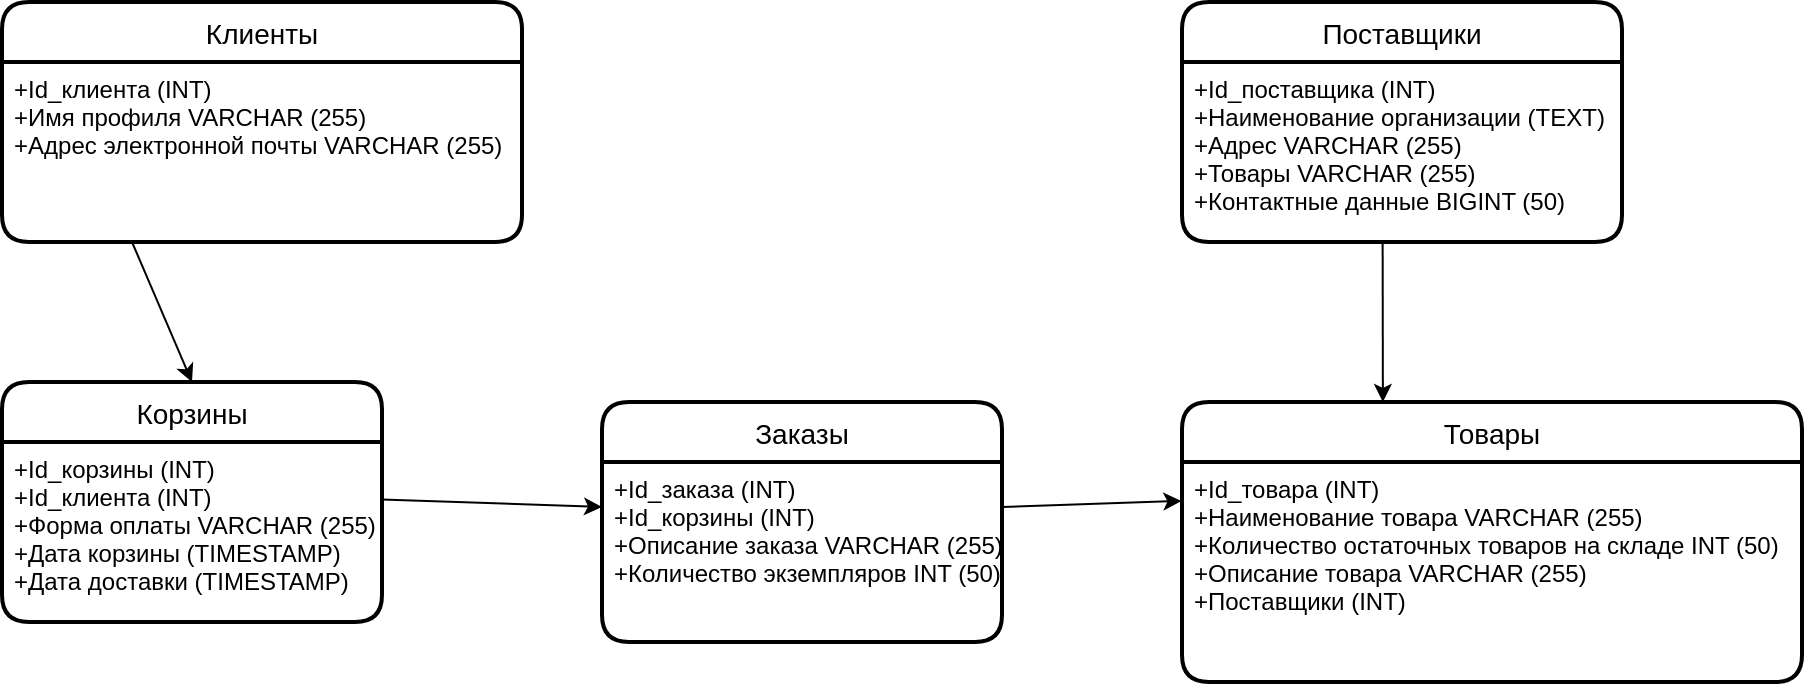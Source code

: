 <mxfile version="20.8.23" type="github">
  <diagram name="Страница 1" id="fm4NQVwMLk_AxpbGx4wM">
    <mxGraphModel dx="1161" dy="638" grid="1" gridSize="10" guides="1" tooltips="1" connect="1" arrows="1" fold="1" page="1" pageScale="1" pageWidth="827" pageHeight="1169" math="0" shadow="0">
      <root>
        <mxCell id="0" />
        <mxCell id="1" parent="0" />
        <mxCell id="p-xDYtaEuqpyEhUZah8K-1" value="Клиенты" style="swimlane;childLayout=stackLayout;horizontal=1;startSize=30;horizontalStack=0;rounded=1;fontSize=14;fontStyle=0;strokeWidth=2;resizeParent=0;resizeLast=1;shadow=0;dashed=0;align=center;" parent="1" vertex="1">
          <mxGeometry x="30" y="140" width="260" height="120" as="geometry" />
        </mxCell>
        <mxCell id="p-xDYtaEuqpyEhUZah8K-2" value="+Id_клиента (INT)&#xa;+Имя профиля VARCHAR (255)&#xa;+Адрес электронной почты VARCHAR (255)" style="align=left;strokeColor=none;fillColor=none;spacingLeft=4;fontSize=12;verticalAlign=top;resizable=0;rotatable=0;part=1;" parent="p-xDYtaEuqpyEhUZah8K-1" vertex="1">
          <mxGeometry y="30" width="260" height="90" as="geometry" />
        </mxCell>
        <mxCell id="Sjta67yKNb1LLB2qg4SO-1" value="Поставщики" style="swimlane;childLayout=stackLayout;horizontal=1;startSize=30;horizontalStack=0;rounded=1;fontSize=14;fontStyle=0;strokeWidth=2;resizeParent=0;resizeLast=1;shadow=0;dashed=0;align=center;" parent="1" vertex="1">
          <mxGeometry x="620" y="140" width="220" height="120" as="geometry" />
        </mxCell>
        <mxCell id="Sjta67yKNb1LLB2qg4SO-2" value="+Id_поставщика (INT)&#xa;+Наименование организации (TEXT)&#xa;+Адрес VARCHAR (255)&#xa;+Товары VARCHAR (255)&#xa;+Контактные данные BIGINT (50)" style="align=left;strokeColor=none;fillColor=none;spacingLeft=4;fontSize=12;verticalAlign=top;resizable=0;rotatable=0;part=1;fontStyle=0" parent="Sjta67yKNb1LLB2qg4SO-1" vertex="1">
          <mxGeometry y="30" width="220" height="90" as="geometry" />
        </mxCell>
        <mxCell id="Sjta67yKNb1LLB2qg4SO-3" value="Корзины" style="swimlane;childLayout=stackLayout;horizontal=1;startSize=30;horizontalStack=0;rounded=1;fontSize=14;fontStyle=0;strokeWidth=2;resizeParent=0;resizeLast=1;shadow=0;dashed=0;align=center;" parent="1" vertex="1">
          <mxGeometry x="30" y="330" width="190" height="120" as="geometry" />
        </mxCell>
        <mxCell id="Sjta67yKNb1LLB2qg4SO-4" value="+Id_корзины (INT)&#xa;+Id_клиента (INT)&#xa;+Форма оплаты VARCHAR (255)&#xa;+Дата корзины (TIMESTAMP)&#xa;+Дата доставки (TIMESTAMP)" style="align=left;strokeColor=none;fillColor=none;spacingLeft=4;fontSize=12;verticalAlign=top;resizable=0;rotatable=0;part=1;" parent="Sjta67yKNb1LLB2qg4SO-3" vertex="1">
          <mxGeometry y="30" width="190" height="90" as="geometry" />
        </mxCell>
        <mxCell id="Sjta67yKNb1LLB2qg4SO-5" value="Заказы" style="swimlane;childLayout=stackLayout;horizontal=1;startSize=30;horizontalStack=0;rounded=1;fontSize=14;fontStyle=0;strokeWidth=2;resizeParent=0;resizeLast=1;shadow=0;dashed=0;align=center;" parent="1" vertex="1">
          <mxGeometry x="330" y="340" width="200" height="120" as="geometry" />
        </mxCell>
        <mxCell id="Sjta67yKNb1LLB2qg4SO-6" value="+Id_заказа (INT)&#xa;+Id_корзины (INT)&#xa;+Описание заказа VARCHAR (255)&#xa;+Количество экземпляров INT (50)&#xa;" style="align=left;strokeColor=none;fillColor=none;spacingLeft=4;fontSize=12;verticalAlign=top;resizable=0;rotatable=0;part=1;" parent="Sjta67yKNb1LLB2qg4SO-5" vertex="1">
          <mxGeometry y="30" width="200" height="90" as="geometry" />
        </mxCell>
        <mxCell id="Sjta67yKNb1LLB2qg4SO-7" value="Товары" style="swimlane;childLayout=stackLayout;horizontal=1;startSize=30;horizontalStack=0;rounded=1;fontSize=14;fontStyle=0;strokeWidth=2;resizeParent=0;resizeLast=1;shadow=0;dashed=0;align=center;" parent="1" vertex="1">
          <mxGeometry x="620" y="340" width="310" height="140" as="geometry" />
        </mxCell>
        <mxCell id="Sjta67yKNb1LLB2qg4SO-8" value="+Id_товара (INT)&#xa;+Наименование товара VARCHAR (255)&#xa;+Количество остаточных товаров на складе INT (50)&#xa;+Описание товара VARCHAR (255)&#xa;+Поставщики (INT)" style="align=left;strokeColor=none;fillColor=none;spacingLeft=4;fontSize=12;verticalAlign=top;resizable=0;rotatable=0;part=1;" parent="Sjta67yKNb1LLB2qg4SO-7" vertex="1">
          <mxGeometry y="30" width="310" height="110" as="geometry" />
        </mxCell>
        <mxCell id="Sjta67yKNb1LLB2qg4SO-9" value="" style="endArrow=classic;html=1;rounded=0;exitX=0.456;exitY=1.003;exitDx=0;exitDy=0;exitPerimeter=0;entryX=0.324;entryY=0;entryDx=0;entryDy=0;entryPerimeter=0;" parent="1" source="Sjta67yKNb1LLB2qg4SO-2" target="Sjta67yKNb1LLB2qg4SO-7" edge="1">
          <mxGeometry width="50" height="50" relative="1" as="geometry">
            <mxPoint x="750" y="390" as="sourcePoint" />
            <mxPoint x="800" y="340" as="targetPoint" />
          </mxGeometry>
        </mxCell>
        <mxCell id="Sjta67yKNb1LLB2qg4SO-10" value="" style="endArrow=classic;html=1;rounded=0;exitX=0.25;exitY=1;exitDx=0;exitDy=0;entryX=0.5;entryY=0;entryDx=0;entryDy=0;" parent="1" source="p-xDYtaEuqpyEhUZah8K-2" target="Sjta67yKNb1LLB2qg4SO-3" edge="1">
          <mxGeometry width="50" height="50" relative="1" as="geometry">
            <mxPoint x="470" y="330" as="sourcePoint" />
            <mxPoint x="520" y="280" as="targetPoint" />
          </mxGeometry>
        </mxCell>
        <mxCell id="Sjta67yKNb1LLB2qg4SO-11" value="" style="endArrow=classic;html=1;rounded=0;exitX=0.999;exitY=0.319;exitDx=0;exitDy=0;exitPerimeter=0;entryX=0;entryY=0.25;entryDx=0;entryDy=0;" parent="1" source="Sjta67yKNb1LLB2qg4SO-4" target="Sjta67yKNb1LLB2qg4SO-6" edge="1">
          <mxGeometry width="50" height="50" relative="1" as="geometry">
            <mxPoint x="470" y="330" as="sourcePoint" />
            <mxPoint x="520" y="280" as="targetPoint" />
          </mxGeometry>
        </mxCell>
        <mxCell id="Sjta67yKNb1LLB2qg4SO-12" value="" style="endArrow=classic;html=1;rounded=0;exitX=1;exitY=0.25;exitDx=0;exitDy=0;entryX=-0.001;entryY=0.177;entryDx=0;entryDy=0;entryPerimeter=0;" parent="1" source="Sjta67yKNb1LLB2qg4SO-6" target="Sjta67yKNb1LLB2qg4SO-8" edge="1">
          <mxGeometry width="50" height="50" relative="1" as="geometry">
            <mxPoint x="470" y="330" as="sourcePoint" />
            <mxPoint x="520" y="280" as="targetPoint" />
          </mxGeometry>
        </mxCell>
      </root>
    </mxGraphModel>
  </diagram>
</mxfile>
